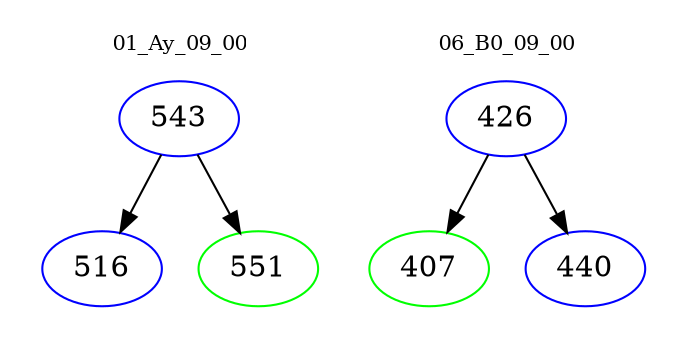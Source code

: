 digraph{
subgraph cluster_0 {
color = white
label = "01_Ay_09_00";
fontsize=10;
T0_543 [label="543", color="blue"]
T0_543 -> T0_516 [color="black"]
T0_516 [label="516", color="blue"]
T0_543 -> T0_551 [color="black"]
T0_551 [label="551", color="green"]
}
subgraph cluster_1 {
color = white
label = "06_B0_09_00";
fontsize=10;
T1_426 [label="426", color="blue"]
T1_426 -> T1_407 [color="black"]
T1_407 [label="407", color="green"]
T1_426 -> T1_440 [color="black"]
T1_440 [label="440", color="blue"]
}
}

